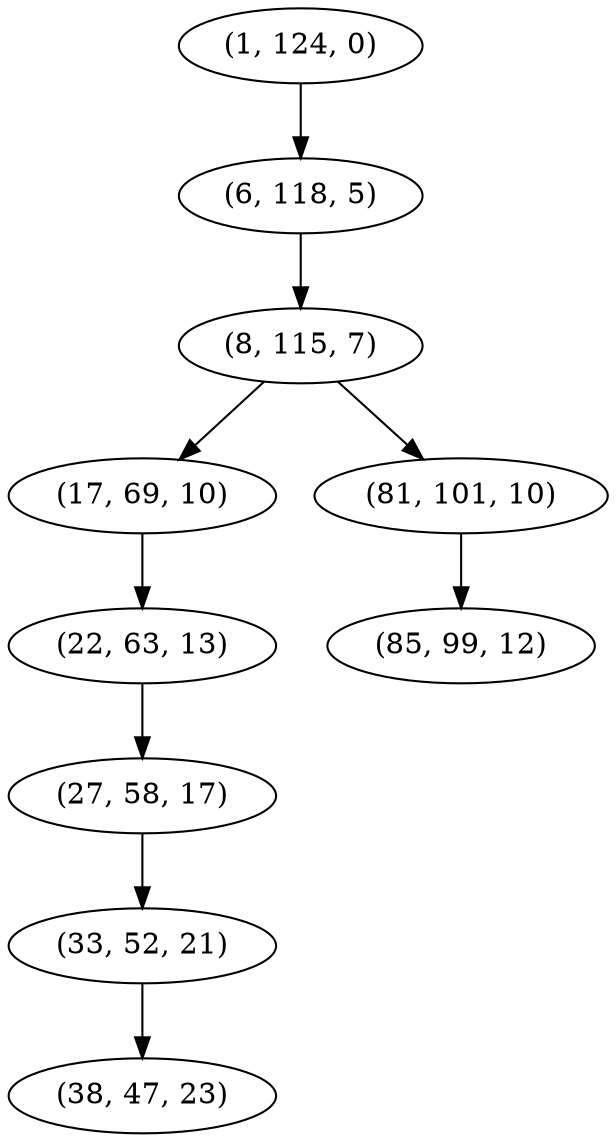 digraph tree {
    "(1, 124, 0)";
    "(6, 118, 5)";
    "(8, 115, 7)";
    "(17, 69, 10)";
    "(22, 63, 13)";
    "(27, 58, 17)";
    "(33, 52, 21)";
    "(38, 47, 23)";
    "(81, 101, 10)";
    "(85, 99, 12)";
    "(1, 124, 0)" -> "(6, 118, 5)";
    "(6, 118, 5)" -> "(8, 115, 7)";
    "(8, 115, 7)" -> "(17, 69, 10)";
    "(8, 115, 7)" -> "(81, 101, 10)";
    "(17, 69, 10)" -> "(22, 63, 13)";
    "(22, 63, 13)" -> "(27, 58, 17)";
    "(27, 58, 17)" -> "(33, 52, 21)";
    "(33, 52, 21)" -> "(38, 47, 23)";
    "(81, 101, 10)" -> "(85, 99, 12)";
}
